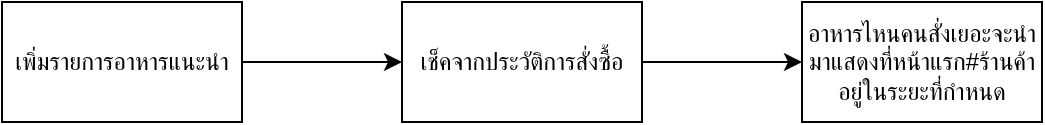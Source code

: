 <mxfile version="20.1.1" type="device"><diagram id="NDvuVYKy-KhQzzrKnBlo" name="Page-1"><mxGraphModel dx="719" dy="384" grid="1" gridSize="10" guides="1" tooltips="1" connect="1" arrows="1" fold="1" page="1" pageScale="1" pageWidth="850" pageHeight="1100" math="0" shadow="0"><root><mxCell id="0"/><mxCell id="1" parent="0"/><mxCell id="_HN1MIq3gvztTdfeixqA-3" value="" style="edgeStyle=orthogonalEdgeStyle;rounded=0;orthogonalLoop=1;jettySize=auto;html=1;" parent="1" source="_HN1MIq3gvztTdfeixqA-1" target="_HN1MIq3gvztTdfeixqA-2" edge="1"><mxGeometry relative="1" as="geometry"/></mxCell><mxCell id="_HN1MIq3gvztTdfeixqA-1" value="เพิ่มรายการอาหารแนะนำ" style="rounded=0;whiteSpace=wrap;html=1;" parent="1" vertex="1"><mxGeometry x="360" y="320" width="120" height="60" as="geometry"/></mxCell><mxCell id="_HN1MIq3gvztTdfeixqA-5" value="" style="edgeStyle=orthogonalEdgeStyle;rounded=0;orthogonalLoop=1;jettySize=auto;html=1;" parent="1" source="_HN1MIq3gvztTdfeixqA-2" target="_HN1MIq3gvztTdfeixqA-4" edge="1"><mxGeometry relative="1" as="geometry"/></mxCell><mxCell id="_HN1MIq3gvztTdfeixqA-2" value="เช็คจากประวัติการสั่งซื้อ" style="whiteSpace=wrap;html=1;rounded=0;" parent="1" vertex="1"><mxGeometry x="560" y="320" width="120" height="60" as="geometry"/></mxCell><mxCell id="_HN1MIq3gvztTdfeixqA-4" value="อาหารไหนคนสั่งเยอะจะนำมาแสดงที่หน้าแรก#ร้านค้าอยู่ในระยะที่กำหนด" style="whiteSpace=wrap;html=1;rounded=0;" parent="1" vertex="1"><mxGeometry x="760" y="320" width="120" height="60" as="geometry"/></mxCell></root></mxGraphModel></diagram></mxfile>